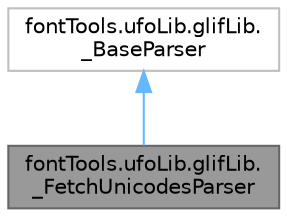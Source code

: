 digraph "fontTools.ufoLib.glifLib._FetchUnicodesParser"
{
 // LATEX_PDF_SIZE
  bgcolor="transparent";
  edge [fontname=Helvetica,fontsize=10,labelfontname=Helvetica,labelfontsize=10];
  node [fontname=Helvetica,fontsize=10,shape=box,height=0.2,width=0.4];
  Node1 [id="Node000001",label="fontTools.ufoLib.glifLib.\l_FetchUnicodesParser",height=0.2,width=0.4,color="gray40", fillcolor="grey60", style="filled", fontcolor="black",tooltip=" "];
  Node2 -> Node1 [id="edge2_Node000001_Node000002",dir="back",color="steelblue1",style="solid",tooltip=" "];
  Node2 [id="Node000002",label="fontTools.ufoLib.glifLib.\l_BaseParser",height=0.2,width=0.4,color="grey75", fillcolor="white", style="filled",URL="$d1/d12/classfontTools_1_1ufoLib_1_1glifLib_1_1__BaseParser.html",tooltip=" "];
}
